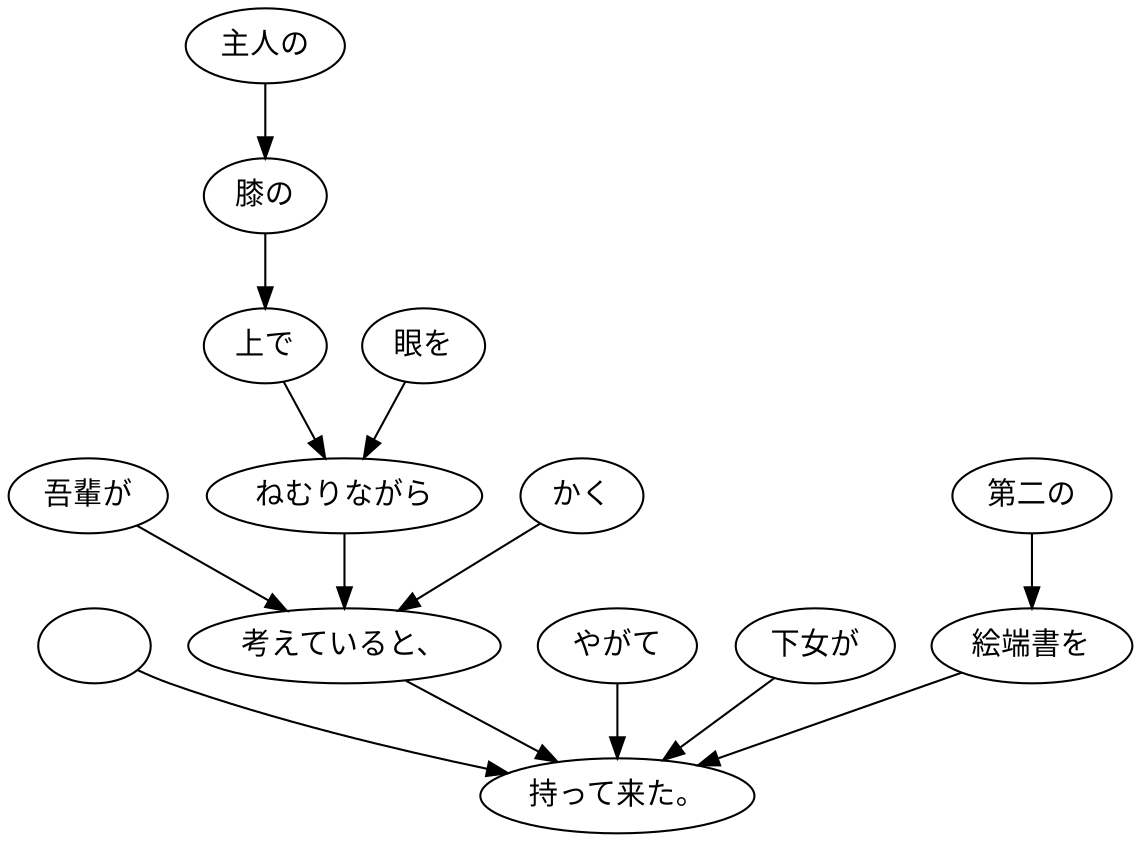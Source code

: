 digraph graph371 {
	node0 [label="　"];
	node1 [label="吾輩が"];
	node2 [label="主人の"];
	node3 [label="膝の"];
	node4 [label="上で"];
	node5 [label="眼を"];
	node6 [label="ねむりながら"];
	node7 [label="かく"];
	node8 [label="考えていると、"];
	node9 [label="やがて"];
	node10 [label="下女が"];
	node11 [label="第二の"];
	node12 [label="絵端書を"];
	node13 [label="持って来た。"];
	node0 -> node13;
	node1 -> node8;
	node2 -> node3;
	node3 -> node4;
	node4 -> node6;
	node5 -> node6;
	node6 -> node8;
	node7 -> node8;
	node8 -> node13;
	node9 -> node13;
	node10 -> node13;
	node11 -> node12;
	node12 -> node13;
}
